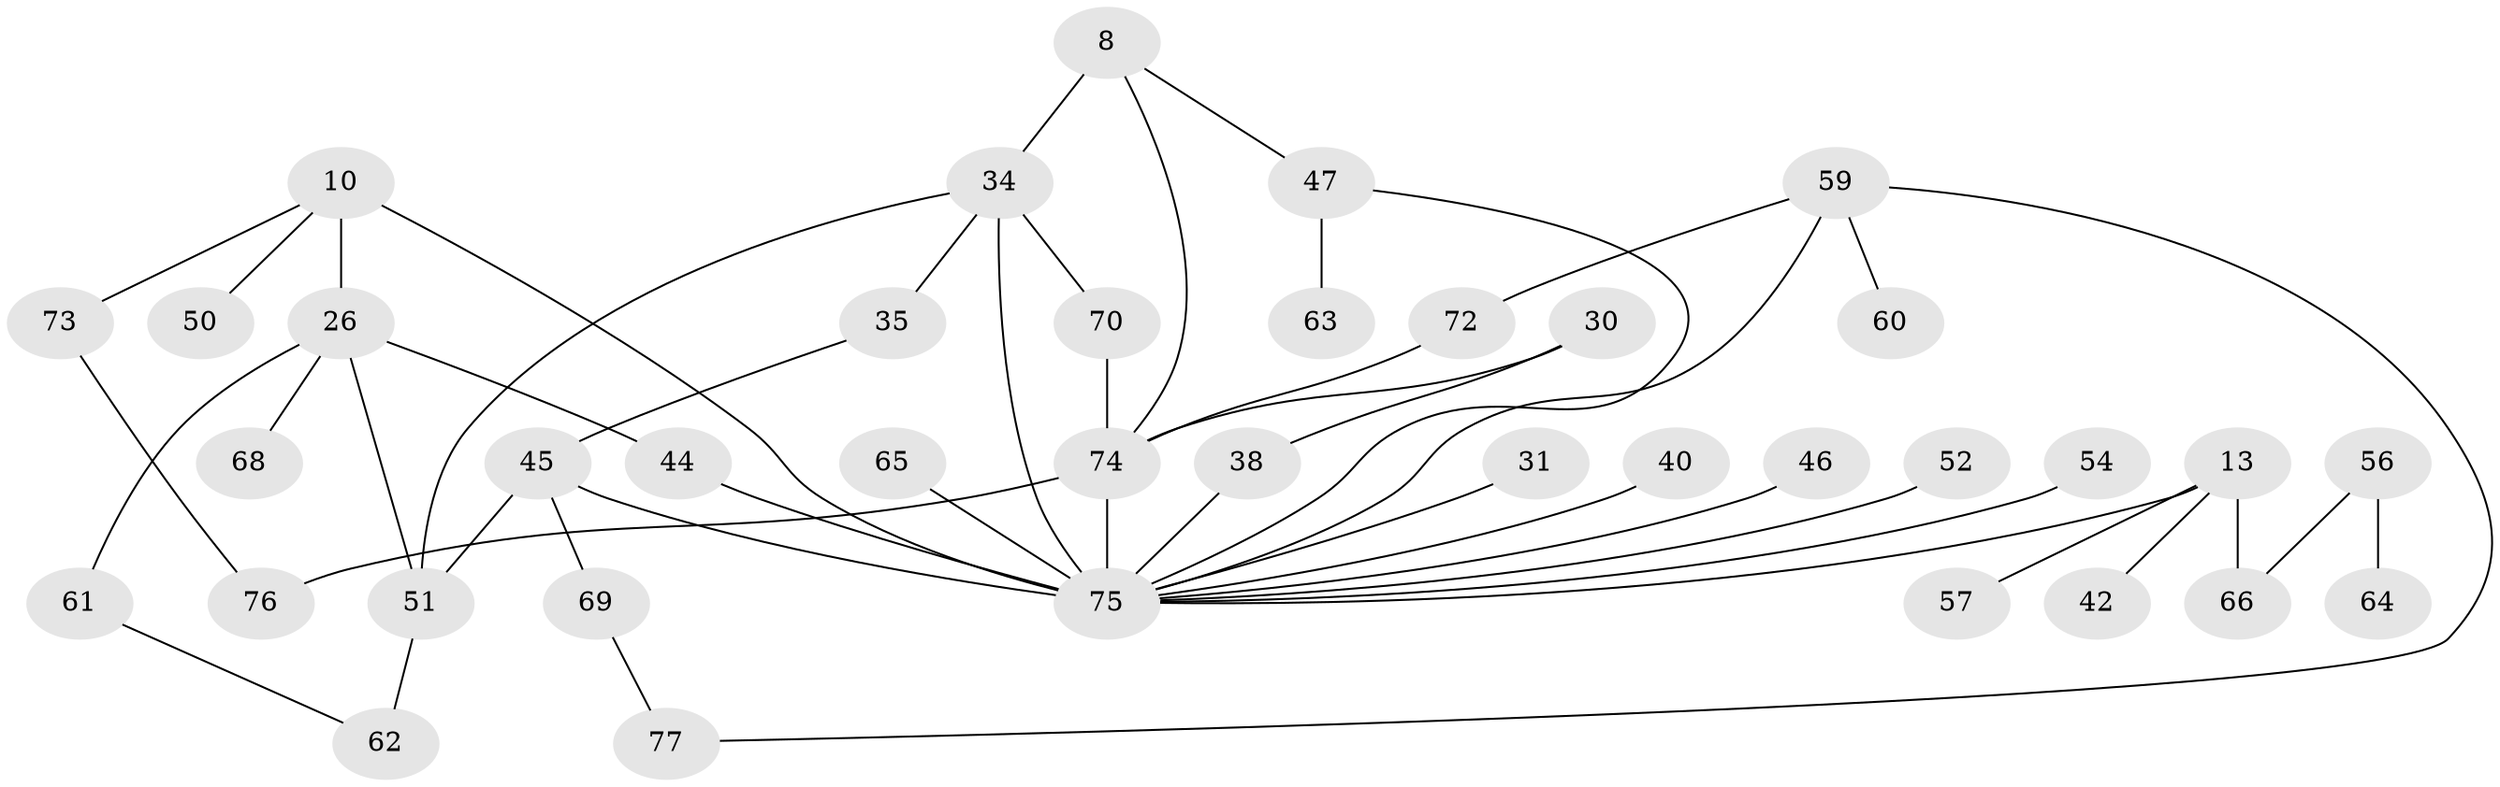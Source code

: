 // original degree distribution, {3: 0.16883116883116883, 7: 0.012987012987012988, 8: 0.012987012987012988, 5: 0.09090909090909091, 2: 0.3246753246753247, 6: 0.025974025974025976, 4: 0.09090909090909091, 1: 0.2727272727272727}
// Generated by graph-tools (version 1.1) at 2025/42/03/09/25 04:42:17]
// undirected, 38 vertices, 49 edges
graph export_dot {
graph [start="1"]
  node [color=gray90,style=filled];
  8;
  10;
  13;
  26 [super="+14"];
  30 [super="+19"];
  31;
  34 [super="+5+16+25"];
  35 [super="+28"];
  38 [super="+20"];
  40;
  42;
  44;
  45;
  46;
  47 [super="+37+36"];
  50;
  51 [super="+23+39"];
  52;
  54;
  56;
  57;
  59 [super="+4+33+49+58"];
  60;
  61;
  62;
  63;
  64;
  65;
  66 [super="+22"];
  68;
  69;
  70;
  72;
  73;
  74 [super="+9+43+24+18+71"];
  75 [super="+12+29+67+53"];
  76;
  77;
  8 -- 34 [weight=3];
  8 -- 47 [weight=2];
  8 -- 74;
  10 -- 26 [weight=2];
  10 -- 50;
  10 -- 73;
  10 -- 75 [weight=2];
  13 -- 42;
  13 -- 57;
  13 -- 66 [weight=2];
  13 -- 75;
  26 -- 61;
  26 -- 68;
  26 -- 44;
  26 -- 51;
  30 -- 38;
  30 -- 74;
  31 -- 75;
  34 -- 70;
  34 -- 51;
  34 -- 75 [weight=4];
  34 -- 35;
  35 -- 45;
  38 -- 75;
  40 -- 75;
  44 -- 75;
  45 -- 69;
  45 -- 51;
  45 -- 75;
  46 -- 75;
  47 -- 63;
  47 -- 75;
  51 -- 62;
  52 -- 75;
  54 -- 75;
  56 -- 64;
  56 -- 66;
  59 -- 60;
  59 -- 72;
  59 -- 77;
  59 -- 75;
  61 -- 62;
  65 -- 75;
  69 -- 77;
  70 -- 74;
  72 -- 74;
  73 -- 76;
  74 -- 75 [weight=4];
  74 -- 76;
}
